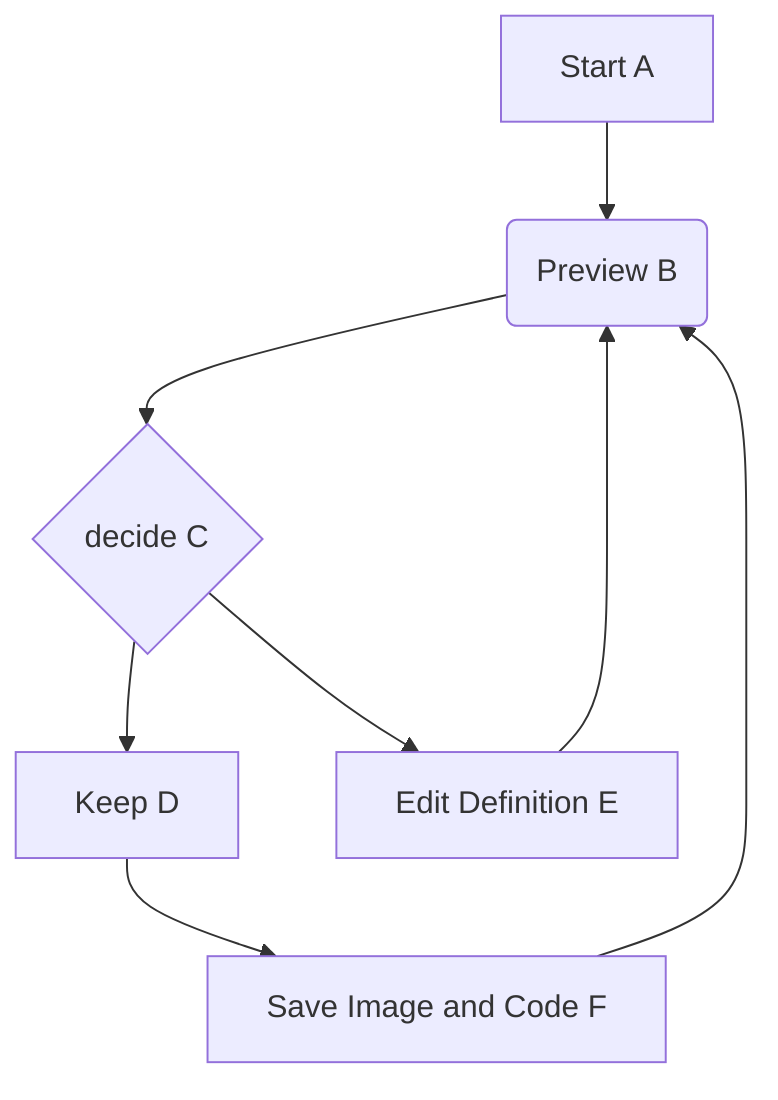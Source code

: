 ﻿graph TD
    A[Start A] --> B(Preview B)
    B --> C{decide C}
    C --> D[Keep D]
    C --> E[Edit Definition E]
    E --> B
    D --> F[Save Image and Code F]
    F --> B